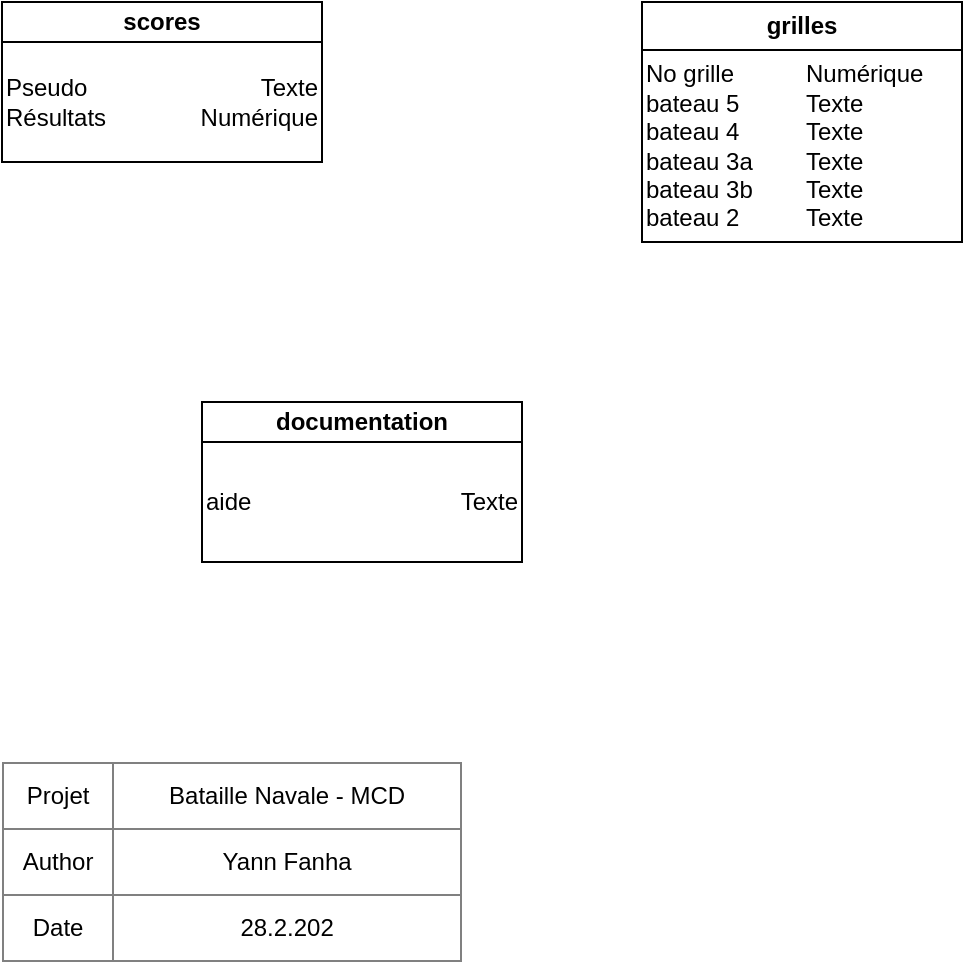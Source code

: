 <mxfile version="12.4.2" type="device" pages="1"><diagram id="G7k9IjPIS8IDFiBPbE90" name="Page-1"><mxGraphModel dx="981" dy="567" grid="1" gridSize="10" guides="1" tooltips="1" connect="1" arrows="1" fold="1" page="1" pageScale="1" pageWidth="1654" pageHeight="1169" math="0" shadow="0"><root><mxCell id="0"/><mxCell id="1" parent="0"/><mxCell id="hQ4ry3595Yfc50k57DxP-6" value="" style="group" vertex="1" connectable="0" parent="1"><mxGeometry x="80" y="80" width="160" height="80" as="geometry"/></mxCell><mxCell id="hQ4ry3595Yfc50k57DxP-1" value="" style="rounded=0;whiteSpace=wrap;html=1;" vertex="1" parent="hQ4ry3595Yfc50k57DxP-6"><mxGeometry width="160" height="20" as="geometry"/></mxCell><mxCell id="hQ4ry3595Yfc50k57DxP-2" value="" style="rounded=0;whiteSpace=wrap;html=1;" vertex="1" parent="hQ4ry3595Yfc50k57DxP-6"><mxGeometry y="20" width="160" height="60" as="geometry"/></mxCell><mxCell id="hQ4ry3595Yfc50k57DxP-3" value="&lt;b&gt;scores&lt;/b&gt;" style="text;html=1;strokeColor=none;fillColor=none;align=center;verticalAlign=middle;whiteSpace=wrap;rounded=0;" vertex="1" parent="hQ4ry3595Yfc50k57DxP-6"><mxGeometry width="160" height="20" as="geometry"/></mxCell><mxCell id="hQ4ry3595Yfc50k57DxP-4" value="Pseudo&lt;br&gt;Résultats" style="text;html=1;strokeColor=none;fillColor=none;align=left;verticalAlign=middle;whiteSpace=wrap;rounded=0;" vertex="1" parent="hQ4ry3595Yfc50k57DxP-6"><mxGeometry y="20" width="80" height="60" as="geometry"/></mxCell><mxCell id="hQ4ry3595Yfc50k57DxP-5" value="Texte&lt;br&gt;&lt;div&gt;&lt;span&gt;Numérique&lt;/span&gt;&lt;/div&gt;" style="text;html=1;strokeColor=none;fillColor=none;align=right;verticalAlign=middle;whiteSpace=wrap;rounded=0;" vertex="1" parent="hQ4ry3595Yfc50k57DxP-6"><mxGeometry x="80" y="20" width="80" height="60" as="geometry"/></mxCell><mxCell id="hQ4ry3595Yfc50k57DxP-7" value="" style="group" vertex="1" connectable="0" parent="1"><mxGeometry x="400" y="80" width="160" height="120" as="geometry"/></mxCell><mxCell id="hQ4ry3595Yfc50k57DxP-8" value="" style="rounded=0;whiteSpace=wrap;html=1;" vertex="1" parent="hQ4ry3595Yfc50k57DxP-7"><mxGeometry width="160" height="24" as="geometry"/></mxCell><mxCell id="hQ4ry3595Yfc50k57DxP-9" value="" style="rounded=0;whiteSpace=wrap;html=1;" vertex="1" parent="hQ4ry3595Yfc50k57DxP-7"><mxGeometry y="24" width="160" height="96" as="geometry"/></mxCell><mxCell id="hQ4ry3595Yfc50k57DxP-10" value="&lt;b&gt;grilles&lt;/b&gt;" style="text;html=1;strokeColor=none;fillColor=none;align=center;verticalAlign=middle;whiteSpace=wrap;rounded=0;" vertex="1" parent="hQ4ry3595Yfc50k57DxP-7"><mxGeometry width="160" height="24" as="geometry"/></mxCell><mxCell id="hQ4ry3595Yfc50k57DxP-11" value="No grille&lt;br&gt;bateau 5&lt;br&gt;bateau 4&lt;br&gt;bateau 3a&lt;br&gt;bateau 3b&lt;br&gt;bateau 2" style="text;html=1;strokeColor=none;fillColor=none;align=left;verticalAlign=middle;whiteSpace=wrap;rounded=0;" vertex="1" parent="hQ4ry3595Yfc50k57DxP-7"><mxGeometry y="24" width="80" height="96" as="geometry"/></mxCell><mxCell id="hQ4ry3595Yfc50k57DxP-13" value="Numérique&lt;br&gt;Texte&lt;br&gt;Texte&lt;br&gt;Texte&lt;br&gt;Texte&lt;br&gt;Texte" style="text;html=1;strokeColor=none;fillColor=none;align=left;verticalAlign=middle;whiteSpace=wrap;rounded=0;" vertex="1" parent="hQ4ry3595Yfc50k57DxP-7"><mxGeometry x="80" y="24" width="80" height="96" as="geometry"/></mxCell><mxCell id="hQ4ry3595Yfc50k57DxP-14" value="&lt;table border=&quot;1&quot; width=&quot;100%&quot; style=&quot;width: 100% ; height: 100% ; border-collapse: collapse&quot;&gt;&lt;tbody&gt;&lt;tr&gt;&lt;td align=&quot;center&quot; style=&quot;line-height: 120%&quot;&gt;Projet&lt;/td&gt;&lt;td align=&quot;center&quot;&gt;Bataille Navale - MCD&lt;/td&gt;&lt;/tr&gt;&lt;tr&gt;&lt;td align=&quot;center&quot;&gt;Author&lt;/td&gt;&lt;td align=&quot;center&quot;&gt;Yann Fanha&lt;/td&gt;&lt;/tr&gt;&lt;tr&gt;&lt;td align=&quot;center&quot;&gt;Date&lt;/td&gt;&lt;td align=&quot;center&quot;&gt;28.2.202&lt;/td&gt;&lt;/tr&gt;&lt;/tbody&gt;&lt;/table&gt;" style="text;html=1;strokeColor=none;fillColor=none;overflow=fill;" vertex="1" parent="1"><mxGeometry x="80" y="460" width="230" height="100" as="geometry"/></mxCell><mxCell id="hQ4ry3595Yfc50k57DxP-15" value="" style="group" vertex="1" connectable="0" parent="1"><mxGeometry x="180" y="280" width="160" height="80" as="geometry"/></mxCell><mxCell id="hQ4ry3595Yfc50k57DxP-16" value="" style="rounded=0;whiteSpace=wrap;html=1;" vertex="1" parent="hQ4ry3595Yfc50k57DxP-15"><mxGeometry width="160" height="20" as="geometry"/></mxCell><mxCell id="hQ4ry3595Yfc50k57DxP-17" value="" style="rounded=0;whiteSpace=wrap;html=1;" vertex="1" parent="hQ4ry3595Yfc50k57DxP-15"><mxGeometry y="20" width="160" height="60" as="geometry"/></mxCell><mxCell id="hQ4ry3595Yfc50k57DxP-18" value="&lt;b&gt;documentation&lt;/b&gt;" style="text;html=1;strokeColor=none;fillColor=none;align=center;verticalAlign=middle;whiteSpace=wrap;rounded=0;" vertex="1" parent="hQ4ry3595Yfc50k57DxP-15"><mxGeometry width="160" height="20" as="geometry"/></mxCell><mxCell id="hQ4ry3595Yfc50k57DxP-19" value="aide" style="text;html=1;strokeColor=none;fillColor=none;align=left;verticalAlign=middle;whiteSpace=wrap;rounded=0;" vertex="1" parent="hQ4ry3595Yfc50k57DxP-15"><mxGeometry y="20" width="80" height="60" as="geometry"/></mxCell><mxCell id="hQ4ry3595Yfc50k57DxP-20" value="Texte" style="text;html=1;strokeColor=none;fillColor=none;align=right;verticalAlign=middle;whiteSpace=wrap;rounded=0;" vertex="1" parent="hQ4ry3595Yfc50k57DxP-15"><mxGeometry x="80" y="20" width="80" height="60" as="geometry"/></mxCell></root></mxGraphModel></diagram></mxfile>